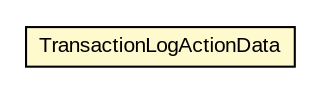 #!/usr/local/bin/dot
#
# Class diagram 
# Generated by UMLGraph version R5_6-24-gf6e263 (http://www.umlgraph.org/)
#

digraph G {
	edge [fontname="arial",fontsize=10,labelfontname="arial",labelfontsize=10];
	node [fontname="arial",fontsize=10,shape=plaintext];
	nodesep=0.25;
	ranksep=0.5;
	// org.miloss.fgsms.presentation.TransactionLogActionData
	c1220723 [label=<<table title="org.miloss.fgsms.presentation.TransactionLogActionData" border="0" cellborder="1" cellspacing="0" cellpadding="2" port="p" bgcolor="lemonChiffon" href="./TransactionLogActionData.html">
		<tr><td><table border="0" cellspacing="0" cellpadding="1">
<tr><td align="center" balign="center"> TransactionLogActionData </td></tr>
		</table></td></tr>
		</table>>, URL="./TransactionLogActionData.html", fontname="arial", fontcolor="black", fontsize=10.0];
}

